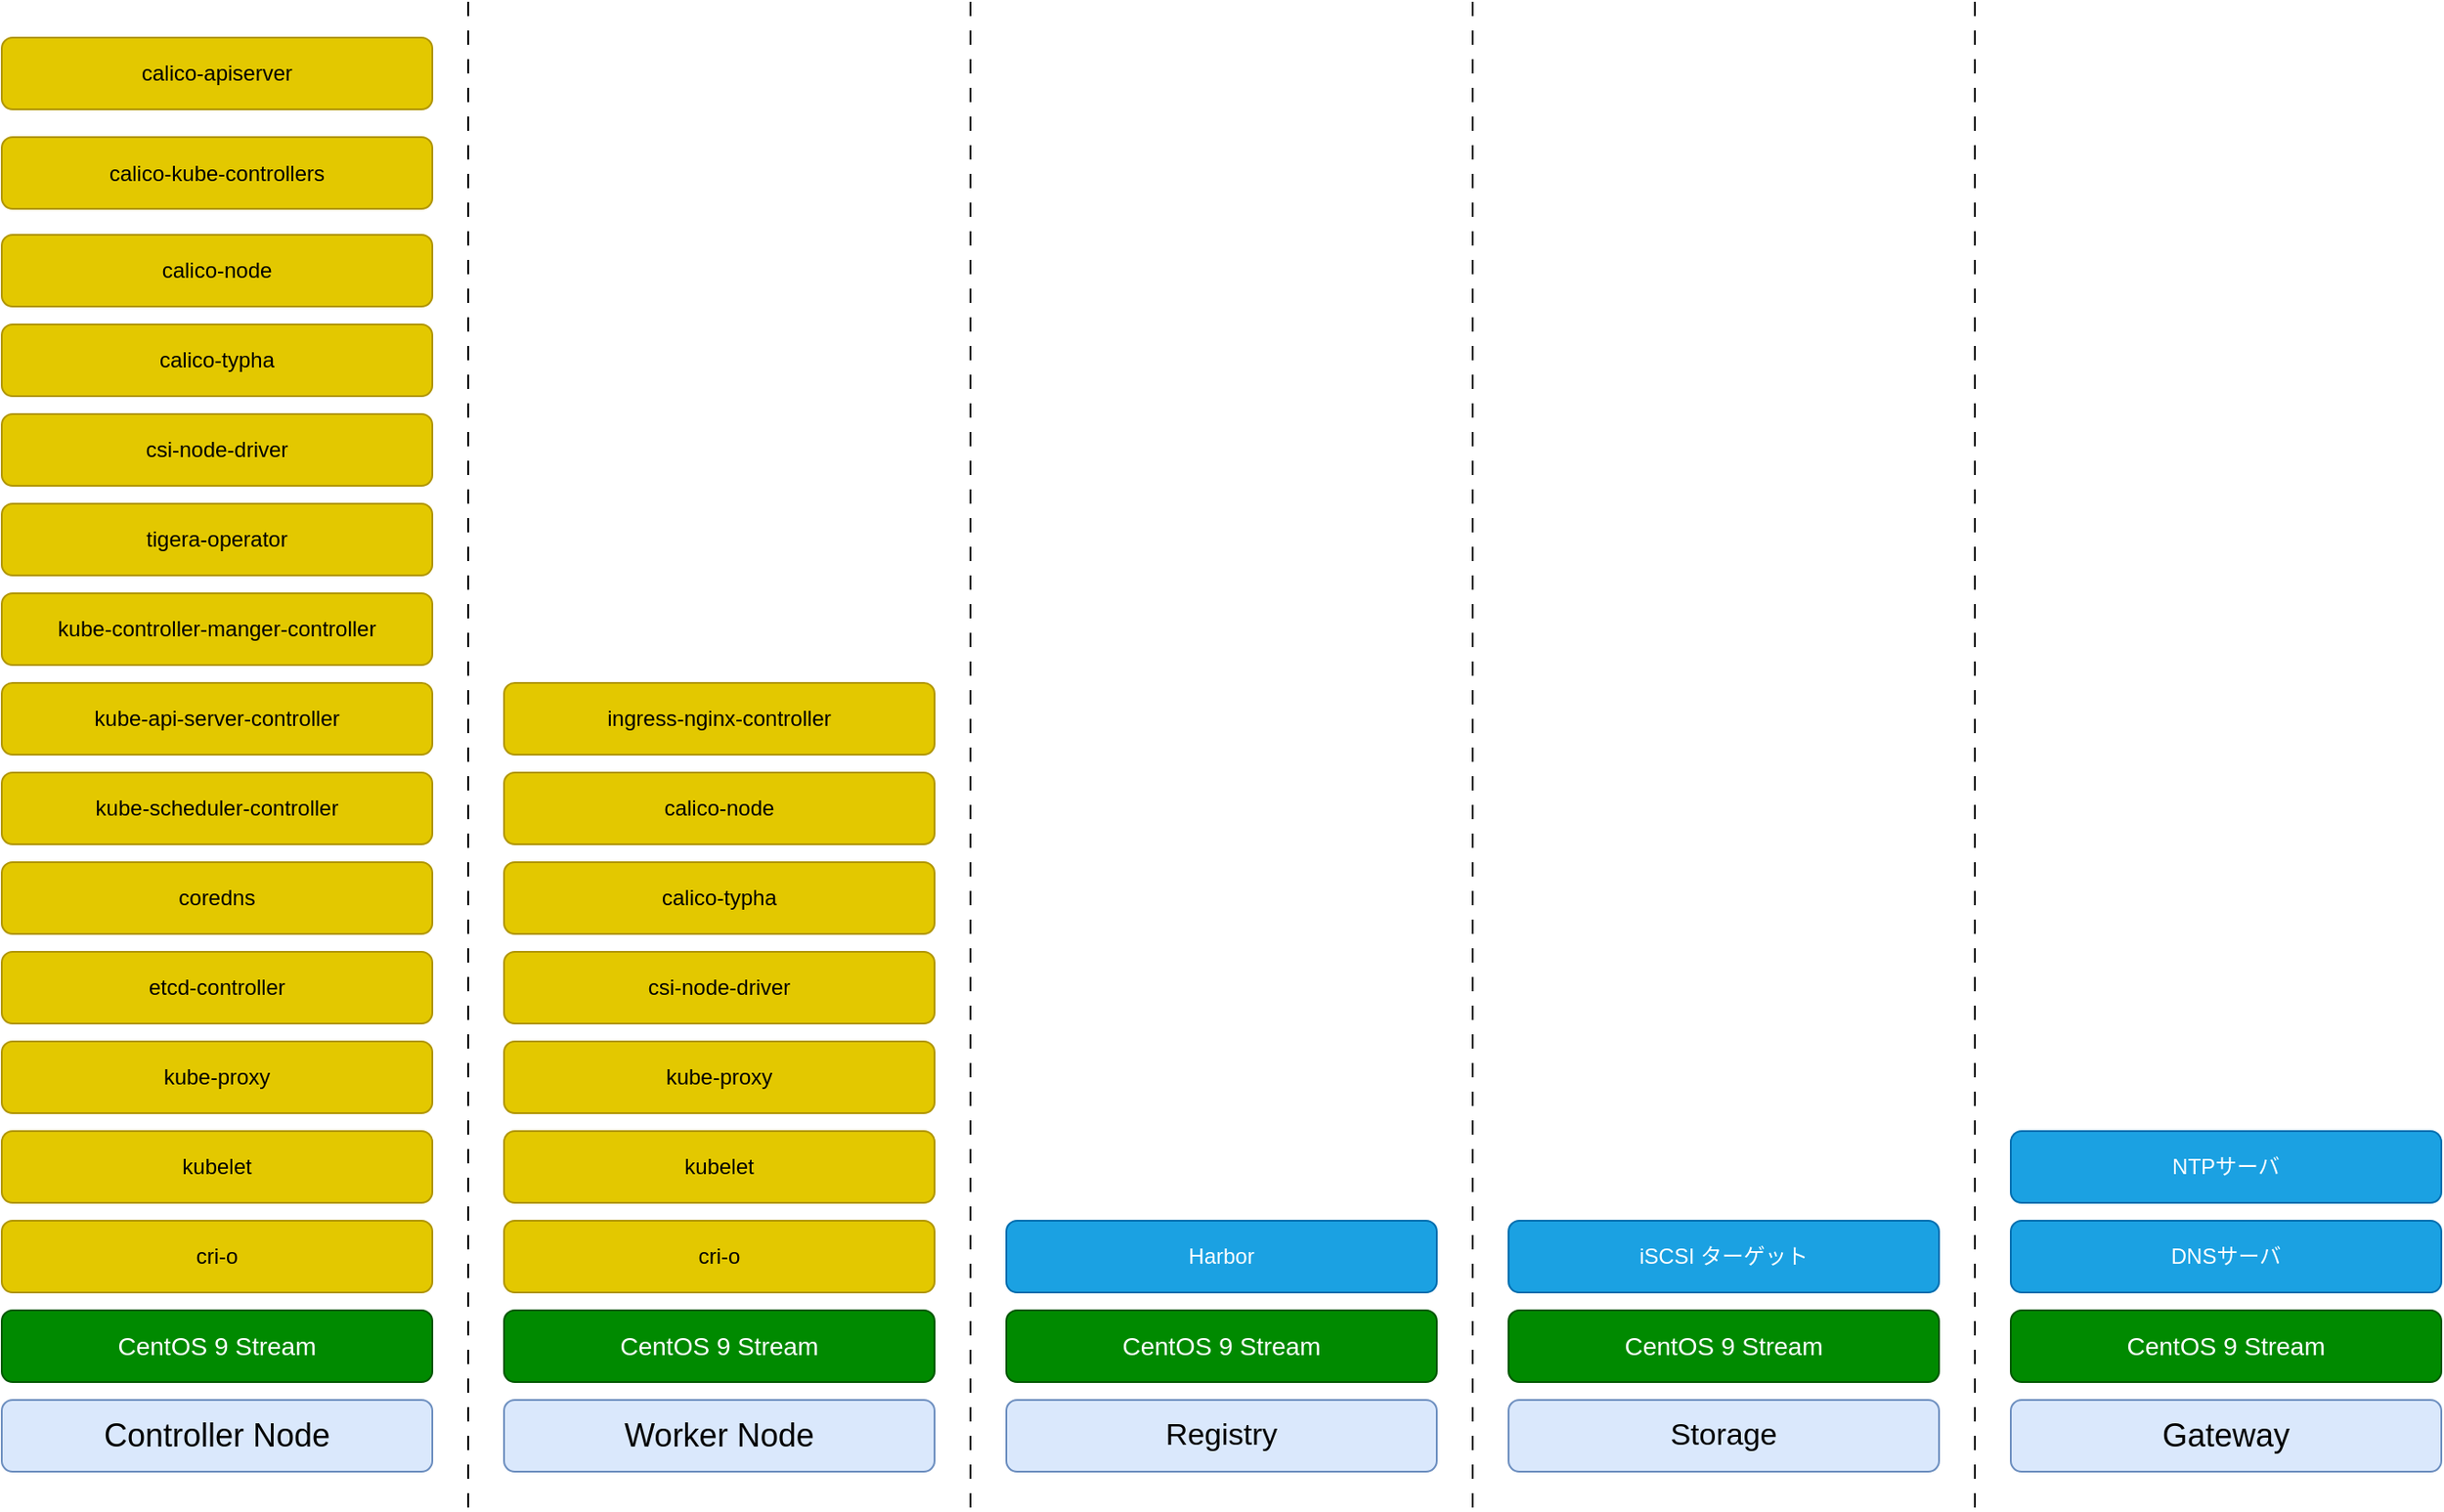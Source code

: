 <mxfile version="24.7.17">
  <diagram name="ページ1" id="6O8cq4Rfigk1k-ii5kAo">
    <mxGraphModel dx="2920" dy="1927" grid="1" gridSize="10" guides="1" tooltips="1" connect="1" arrows="1" fold="1" page="1" pageScale="1" pageWidth="827" pageHeight="1169" math="0" shadow="0">
      <root>
        <mxCell id="0" />
        <object label="ソフトウェア" id="ExSx5SIZApUU_Iw7rpWn-6">
          <mxCell style="locked=1;" parent="0" />
        </object>
        <mxCell id="ExSx5SIZApUU_Iw7rpWn-7" value="&lt;font style=&quot;font-size: 18px;&quot;&gt;Controller Node&lt;/font&gt;" style="rounded=1;whiteSpace=wrap;html=1;fillColor=#dae8fc;strokeColor=#6c8ebf;" parent="ExSx5SIZApUU_Iw7rpWn-6" vertex="1">
          <mxGeometry x="-800" y="90" width="240" height="40" as="geometry" />
        </mxCell>
        <mxCell id="ExSx5SIZApUU_Iw7rpWn-9" value="&lt;font style=&quot;font-size: 17px;&quot;&gt;Registry&lt;/font&gt;" style="rounded=1;whiteSpace=wrap;html=1;fillColor=#dae8fc;strokeColor=#6c8ebf;" parent="ExSx5SIZApUU_Iw7rpWn-6" vertex="1">
          <mxGeometry x="-240" y="90" width="240" height="40" as="geometry" />
        </mxCell>
        <mxCell id="ExSx5SIZApUU_Iw7rpWn-39" value="&lt;font style=&quot;font-size: 14px;&quot;&gt;CentOS 9 Stream&lt;/font&gt;" style="rounded=1;whiteSpace=wrap;html=1;fillColor=#008a00;strokeColor=#005700;fontColor=#ffffff;" parent="ExSx5SIZApUU_Iw7rpWn-6" vertex="1">
          <mxGeometry x="-240" y="40" width="240" height="40" as="geometry" />
        </mxCell>
        <mxCell id="ExSx5SIZApUU_Iw7rpWn-41" value="&lt;font style=&quot;font-size: 14px;&quot;&gt;CentOS 9 Stream&lt;/font&gt;" style="rounded=1;whiteSpace=wrap;html=1;fillColor=#008a00;strokeColor=#005700;fontColor=#ffffff;" parent="ExSx5SIZApUU_Iw7rpWn-6" vertex="1">
          <mxGeometry x="-800" y="40" width="240" height="40" as="geometry" />
        </mxCell>
        <mxCell id="ExSx5SIZApUU_Iw7rpWn-43" value="Harbor" style="rounded=1;whiteSpace=wrap;html=1;fillColor=#1ba1e2;strokeColor=#006EAF;fontColor=#ffffff;" parent="ExSx5SIZApUU_Iw7rpWn-6" vertex="1">
          <mxGeometry x="-240" y="-10" width="240" height="40" as="geometry" />
        </mxCell>
        <mxCell id="ExSx5SIZApUU_Iw7rpWn-46" value="cri-o" style="rounded=1;whiteSpace=wrap;html=1;fillColor=#e3c800;strokeColor=#B09500;fontColor=#000000;" parent="ExSx5SIZApUU_Iw7rpWn-6" vertex="1">
          <mxGeometry x="-800" y="-10" width="240" height="40" as="geometry" />
        </mxCell>
        <mxCell id="ExSx5SIZApUU_Iw7rpWn-54" value="kubelet" style="rounded=1;whiteSpace=wrap;html=1;fillColor=#e3c800;strokeColor=#B09500;fontColor=#000000;" parent="ExSx5SIZApUU_Iw7rpWn-6" vertex="1">
          <mxGeometry x="-800" y="-60" width="240" height="40" as="geometry" />
        </mxCell>
        <mxCell id="ExSx5SIZApUU_Iw7rpWn-55" value="kube-proxy" style="rounded=1;whiteSpace=wrap;html=1;fillColor=#e3c800;strokeColor=#B09500;fontColor=#000000;" parent="ExSx5SIZApUU_Iw7rpWn-6" vertex="1">
          <mxGeometry x="-800" y="-110" width="240" height="40" as="geometry" />
        </mxCell>
        <mxCell id="ExSx5SIZApUU_Iw7rpWn-56" value="etcd-controller" style="rounded=1;whiteSpace=wrap;html=1;fillColor=#e3c800;strokeColor=#B09500;fontColor=#000000;" parent="ExSx5SIZApUU_Iw7rpWn-6" vertex="1">
          <mxGeometry x="-800" y="-160" width="240" height="40" as="geometry" />
        </mxCell>
        <mxCell id="ExSx5SIZApUU_Iw7rpWn-58" value="coredns" style="rounded=1;whiteSpace=wrap;html=1;fillColor=#e3c800;strokeColor=#B09500;fontColor=#000000;" parent="ExSx5SIZApUU_Iw7rpWn-6" vertex="1">
          <mxGeometry x="-800" y="-210" width="240" height="40" as="geometry" />
        </mxCell>
        <mxCell id="ExSx5SIZApUU_Iw7rpWn-61" value="" style="endArrow=none;html=1;rounded=0;dashed=1;dashPattern=8 8;" parent="ExSx5SIZApUU_Iw7rpWn-6" edge="1">
          <mxGeometry width="50" height="50" relative="1" as="geometry">
            <mxPoint x="-260" y="150" as="sourcePoint" />
            <mxPoint x="-260" y="-690" as="targetPoint" />
          </mxGeometry>
        </mxCell>
        <mxCell id="cqkGdE5jOxsWHkqsSoji-1" value="kube-scheduler-controller" style="rounded=1;whiteSpace=wrap;html=1;fillColor=#e3c800;strokeColor=#B09500;fontColor=#000000;" parent="ExSx5SIZApUU_Iw7rpWn-6" vertex="1">
          <mxGeometry x="-800" y="-260" width="240" height="40" as="geometry" />
        </mxCell>
        <mxCell id="nfMndtaqAt7SIkyzc18q-0" value="kube-api-server-controller" style="rounded=1;whiteSpace=wrap;html=1;fillColor=#e3c800;strokeColor=#B09500;fontColor=#000000;" parent="ExSx5SIZApUU_Iw7rpWn-6" vertex="1">
          <mxGeometry x="-800" y="-310" width="240" height="40" as="geometry" />
        </mxCell>
        <mxCell id="UXSxnWDJ8inHhZq6t_YR-0" value="kube-controller-manger-controller" style="rounded=1;whiteSpace=wrap;html=1;fillColor=#e3c800;strokeColor=#B09500;fontColor=#000000;" parent="ExSx5SIZApUU_Iw7rpWn-6" vertex="1">
          <mxGeometry x="-800" y="-360" width="240" height="40" as="geometry" />
        </mxCell>
        <mxCell id="FE9gcxEgiFbbb8fEMV-Z-0" value="" style="endArrow=none;html=1;rounded=0;dashed=1;dashPattern=8 8;" parent="ExSx5SIZApUU_Iw7rpWn-6" edge="1">
          <mxGeometry width="50" height="50" relative="1" as="geometry">
            <mxPoint x="-540" y="150" as="sourcePoint" />
            <mxPoint x="-540" y="-690" as="targetPoint" />
          </mxGeometry>
        </mxCell>
        <mxCell id="FE9gcxEgiFbbb8fEMV-Z-1" value="&lt;font style=&quot;font-size: 18px;&quot;&gt;Worker Node&lt;/font&gt;" style="rounded=1;whiteSpace=wrap;html=1;fillColor=#dae8fc;strokeColor=#6c8ebf;" parent="ExSx5SIZApUU_Iw7rpWn-6" vertex="1">
          <mxGeometry x="-520" y="90" width="240" height="40" as="geometry" />
        </mxCell>
        <mxCell id="FE9gcxEgiFbbb8fEMV-Z-2" value="&lt;font style=&quot;font-size: 14px;&quot;&gt;CentOS 9 Stream&lt;/font&gt;" style="rounded=1;whiteSpace=wrap;html=1;fillColor=#008a00;strokeColor=#005700;fontColor=#ffffff;" parent="ExSx5SIZApUU_Iw7rpWn-6" vertex="1">
          <mxGeometry x="-520" y="40" width="240" height="40" as="geometry" />
        </mxCell>
        <mxCell id="FE9gcxEgiFbbb8fEMV-Z-3" value="cri-o" style="rounded=1;whiteSpace=wrap;html=1;fillColor=#e3c800;strokeColor=#B09500;fontColor=#000000;" parent="ExSx5SIZApUU_Iw7rpWn-6" vertex="1">
          <mxGeometry x="-520" y="-10" width="240" height="40" as="geometry" />
        </mxCell>
        <mxCell id="FE9gcxEgiFbbb8fEMV-Z-4" value="kubelet" style="rounded=1;whiteSpace=wrap;html=1;fillColor=#e3c800;strokeColor=#B09500;fontColor=#000000;" parent="ExSx5SIZApUU_Iw7rpWn-6" vertex="1">
          <mxGeometry x="-520" y="-60" width="240" height="40" as="geometry" />
        </mxCell>
        <mxCell id="FE9gcxEgiFbbb8fEMV-Z-5" value="kube-proxy" style="rounded=1;whiteSpace=wrap;html=1;fillColor=#e3c800;strokeColor=#B09500;fontColor=#000000;" parent="ExSx5SIZApUU_Iw7rpWn-6" vertex="1">
          <mxGeometry x="-520" y="-110" width="240" height="40" as="geometry" />
        </mxCell>
        <mxCell id="FA41vLQBbeEb9Dud8pYh-0" value="tigera-operator" style="rounded=1;whiteSpace=wrap;html=1;fillColor=#e3c800;strokeColor=#B09500;fontColor=#000000;" parent="ExSx5SIZApUU_Iw7rpWn-6" vertex="1">
          <mxGeometry x="-800" y="-410" width="240" height="40" as="geometry" />
        </mxCell>
        <mxCell id="FA41vLQBbeEb9Dud8pYh-1" value="csi-node-driver" style="rounded=1;whiteSpace=wrap;html=1;fillColor=#e3c800;strokeColor=#B09500;fontColor=#000000;" parent="ExSx5SIZApUU_Iw7rpWn-6" vertex="1">
          <mxGeometry x="-800" y="-460" width="240" height="40" as="geometry" />
        </mxCell>
        <mxCell id="FA41vLQBbeEb9Dud8pYh-2" value="csi-node-driver" style="rounded=1;whiteSpace=wrap;html=1;fillColor=#e3c800;strokeColor=#B09500;fontColor=#000000;" parent="ExSx5SIZApUU_Iw7rpWn-6" vertex="1">
          <mxGeometry x="-520" y="-160" width="240" height="40" as="geometry" />
        </mxCell>
        <mxCell id="FA41vLQBbeEb9Dud8pYh-3" value="calico-typha" style="rounded=1;whiteSpace=wrap;html=1;fillColor=#e3c800;strokeColor=#B09500;fontColor=#000000;" parent="ExSx5SIZApUU_Iw7rpWn-6" vertex="1">
          <mxGeometry x="-800" y="-510" width="240" height="40" as="geometry" />
        </mxCell>
        <mxCell id="FA41vLQBbeEb9Dud8pYh-4" value="calico-typha" style="rounded=1;whiteSpace=wrap;html=1;fillColor=#e3c800;strokeColor=#B09500;fontColor=#000000;" parent="ExSx5SIZApUU_Iw7rpWn-6" vertex="1">
          <mxGeometry x="-520" y="-210" width="240" height="40" as="geometry" />
        </mxCell>
        <mxCell id="FA41vLQBbeEb9Dud8pYh-5" value="calico-node" style="rounded=1;whiteSpace=wrap;html=1;fillColor=#e3c800;strokeColor=#B09500;fontColor=#000000;" parent="ExSx5SIZApUU_Iw7rpWn-6" vertex="1">
          <mxGeometry x="-800" y="-560" width="240" height="40" as="geometry" />
        </mxCell>
        <mxCell id="FA41vLQBbeEb9Dud8pYh-6" value="calico-node" style="rounded=1;whiteSpace=wrap;html=1;fillColor=#e3c800;strokeColor=#B09500;fontColor=#000000;" parent="ExSx5SIZApUU_Iw7rpWn-6" vertex="1">
          <mxGeometry x="-520" y="-260" width="240" height="40" as="geometry" />
        </mxCell>
        <mxCell id="FA41vLQBbeEb9Dud8pYh-7" value="calico-kube-controllers" style="rounded=1;whiteSpace=wrap;html=1;fillColor=#e3c800;strokeColor=#B09500;fontColor=#000000;" parent="ExSx5SIZApUU_Iw7rpWn-6" vertex="1">
          <mxGeometry x="-800" y="-614.5" width="240" height="40" as="geometry" />
        </mxCell>
        <mxCell id="FA41vLQBbeEb9Dud8pYh-8" value="calico-apiserver" style="rounded=1;whiteSpace=wrap;html=1;fillColor=#e3c800;strokeColor=#B09500;fontColor=#000000;" parent="ExSx5SIZApUU_Iw7rpWn-6" vertex="1">
          <mxGeometry x="-800" y="-670" width="240" height="40" as="geometry" />
        </mxCell>
        <mxCell id="k-djI_OAB6SDsu3Dntcg-0" value="ingress-nginx-controller" style="rounded=1;whiteSpace=wrap;html=1;fillColor=#e3c800;strokeColor=#B09500;fontColor=#000000;" parent="ExSx5SIZApUU_Iw7rpWn-6" vertex="1">
          <mxGeometry x="-520" y="-310" width="240" height="40" as="geometry" />
        </mxCell>
        <mxCell id="Ocq1YN0H3JtF84WvMjQc-0" value="" style="endArrow=none;html=1;rounded=0;dashed=1;dashPattern=8 8;" parent="ExSx5SIZApUU_Iw7rpWn-6" edge="1">
          <mxGeometry width="50" height="50" relative="1" as="geometry">
            <mxPoint x="20" y="150" as="sourcePoint" />
            <mxPoint x="20" y="-690" as="targetPoint" />
          </mxGeometry>
        </mxCell>
        <mxCell id="Ocq1YN0H3JtF84WvMjQc-1" value="&lt;font style=&quot;font-size: 17px;&quot;&gt;Storage&lt;/font&gt;" style="rounded=1;whiteSpace=wrap;html=1;fillColor=#dae8fc;strokeColor=#6c8ebf;" parent="ExSx5SIZApUU_Iw7rpWn-6" vertex="1">
          <mxGeometry x="40" y="90" width="240" height="40" as="geometry" />
        </mxCell>
        <mxCell id="Ocq1YN0H3JtF84WvMjQc-2" value="&lt;font style=&quot;font-size: 14px;&quot;&gt;CentOS 9 Stream&lt;/font&gt;" style="rounded=1;whiteSpace=wrap;html=1;fillColor=#008a00;strokeColor=#005700;fontColor=#ffffff;" parent="ExSx5SIZApUU_Iw7rpWn-6" vertex="1">
          <mxGeometry x="40" y="40" width="240" height="40" as="geometry" />
        </mxCell>
        <mxCell id="Ocq1YN0H3JtF84WvMjQc-3" value="iSCSI ターゲット" style="rounded=1;whiteSpace=wrap;html=1;fillColor=#1ba1e2;strokeColor=#006EAF;fontColor=#ffffff;" parent="ExSx5SIZApUU_Iw7rpWn-6" vertex="1">
          <mxGeometry x="40" y="-10" width="240" height="40" as="geometry" />
        </mxCell>
        <mxCell id="B27y2epgj0jiFM701aFG-0" value="" style="endArrow=none;html=1;rounded=0;dashed=1;dashPattern=8 8;" edge="1" parent="ExSx5SIZApUU_Iw7rpWn-6">
          <mxGeometry width="50" height="50" relative="1" as="geometry">
            <mxPoint x="300" y="150" as="sourcePoint" />
            <mxPoint x="300" y="-690" as="targetPoint" />
          </mxGeometry>
        </mxCell>
        <mxCell id="B27y2epgj0jiFM701aFG-1" value="&lt;div style=&quot;font-size: 18px;&quot;&gt;&lt;font style=&quot;font-size: 18px;&quot;&gt;Gateway&lt;/font&gt;&lt;/div&gt;" style="rounded=1;whiteSpace=wrap;html=1;fillColor=#dae8fc;strokeColor=#6c8ebf;" vertex="1" parent="ExSx5SIZApUU_Iw7rpWn-6">
          <mxGeometry x="320" y="90" width="240" height="40" as="geometry" />
        </mxCell>
        <mxCell id="B27y2epgj0jiFM701aFG-2" value="&lt;font style=&quot;font-size: 14px;&quot;&gt;CentOS 9 Stream&lt;/font&gt;" style="rounded=1;whiteSpace=wrap;html=1;fillColor=#008a00;strokeColor=#005700;fontColor=#ffffff;" vertex="1" parent="ExSx5SIZApUU_Iw7rpWn-6">
          <mxGeometry x="320" y="40" width="240" height="40" as="geometry" />
        </mxCell>
        <mxCell id="B27y2epgj0jiFM701aFG-3" value="&lt;div&gt;DNSサーバ&lt;/div&gt;" style="rounded=1;whiteSpace=wrap;html=1;fillColor=#1ba1e2;strokeColor=#006EAF;fontColor=#ffffff;" vertex="1" parent="ExSx5SIZApUU_Iw7rpWn-6">
          <mxGeometry x="320" y="-10" width="240" height="40" as="geometry" />
        </mxCell>
        <mxCell id="B27y2epgj0jiFM701aFG-4" value="NTPサーバ" style="rounded=1;whiteSpace=wrap;html=1;fillColor=#1ba1e2;strokeColor=#006EAF;fontColor=#ffffff;" vertex="1" parent="ExSx5SIZApUU_Iw7rpWn-6">
          <mxGeometry x="320" y="-60" width="240" height="40" as="geometry" />
        </mxCell>
      </root>
    </mxGraphModel>
  </diagram>
</mxfile>
